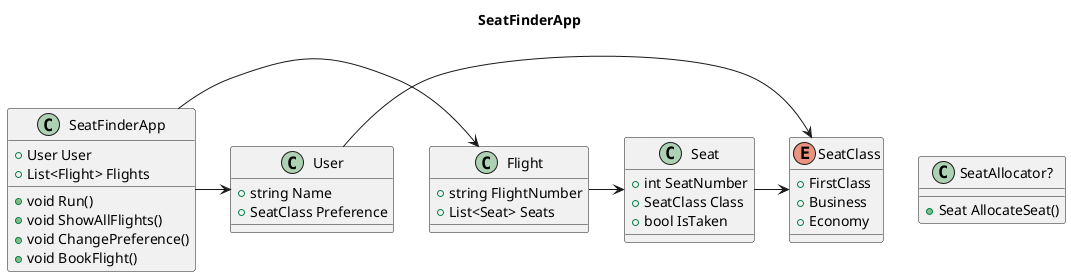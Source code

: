 @startuml

title SeatFinderApp

class SeatFinderApp{
  + User User
  + List<Flight> Flights
  + void Run()
  + void ShowAllFlights()
  + void ChangePreference()
  + void BookFlight()
}
class User{
  + string Name
  + SeatClass Preference
}
enum SeatClass{
  + FirstClass
  + Business
  + Economy
}
class Flight {
  + string FlightNumber
  + List<Seat> Seats
}
class Seat {
  + int SeatNumber
  + SeatClass Class
  + bool IsTaken
}
class SeatAllocator?{
  + Seat AllocateSeat()
}

SeatFinderApp -> Flight
SeatFinderApp -> User
User -> SeatClass
Seat -> SeatClass
Flight -> Seat

@enduml